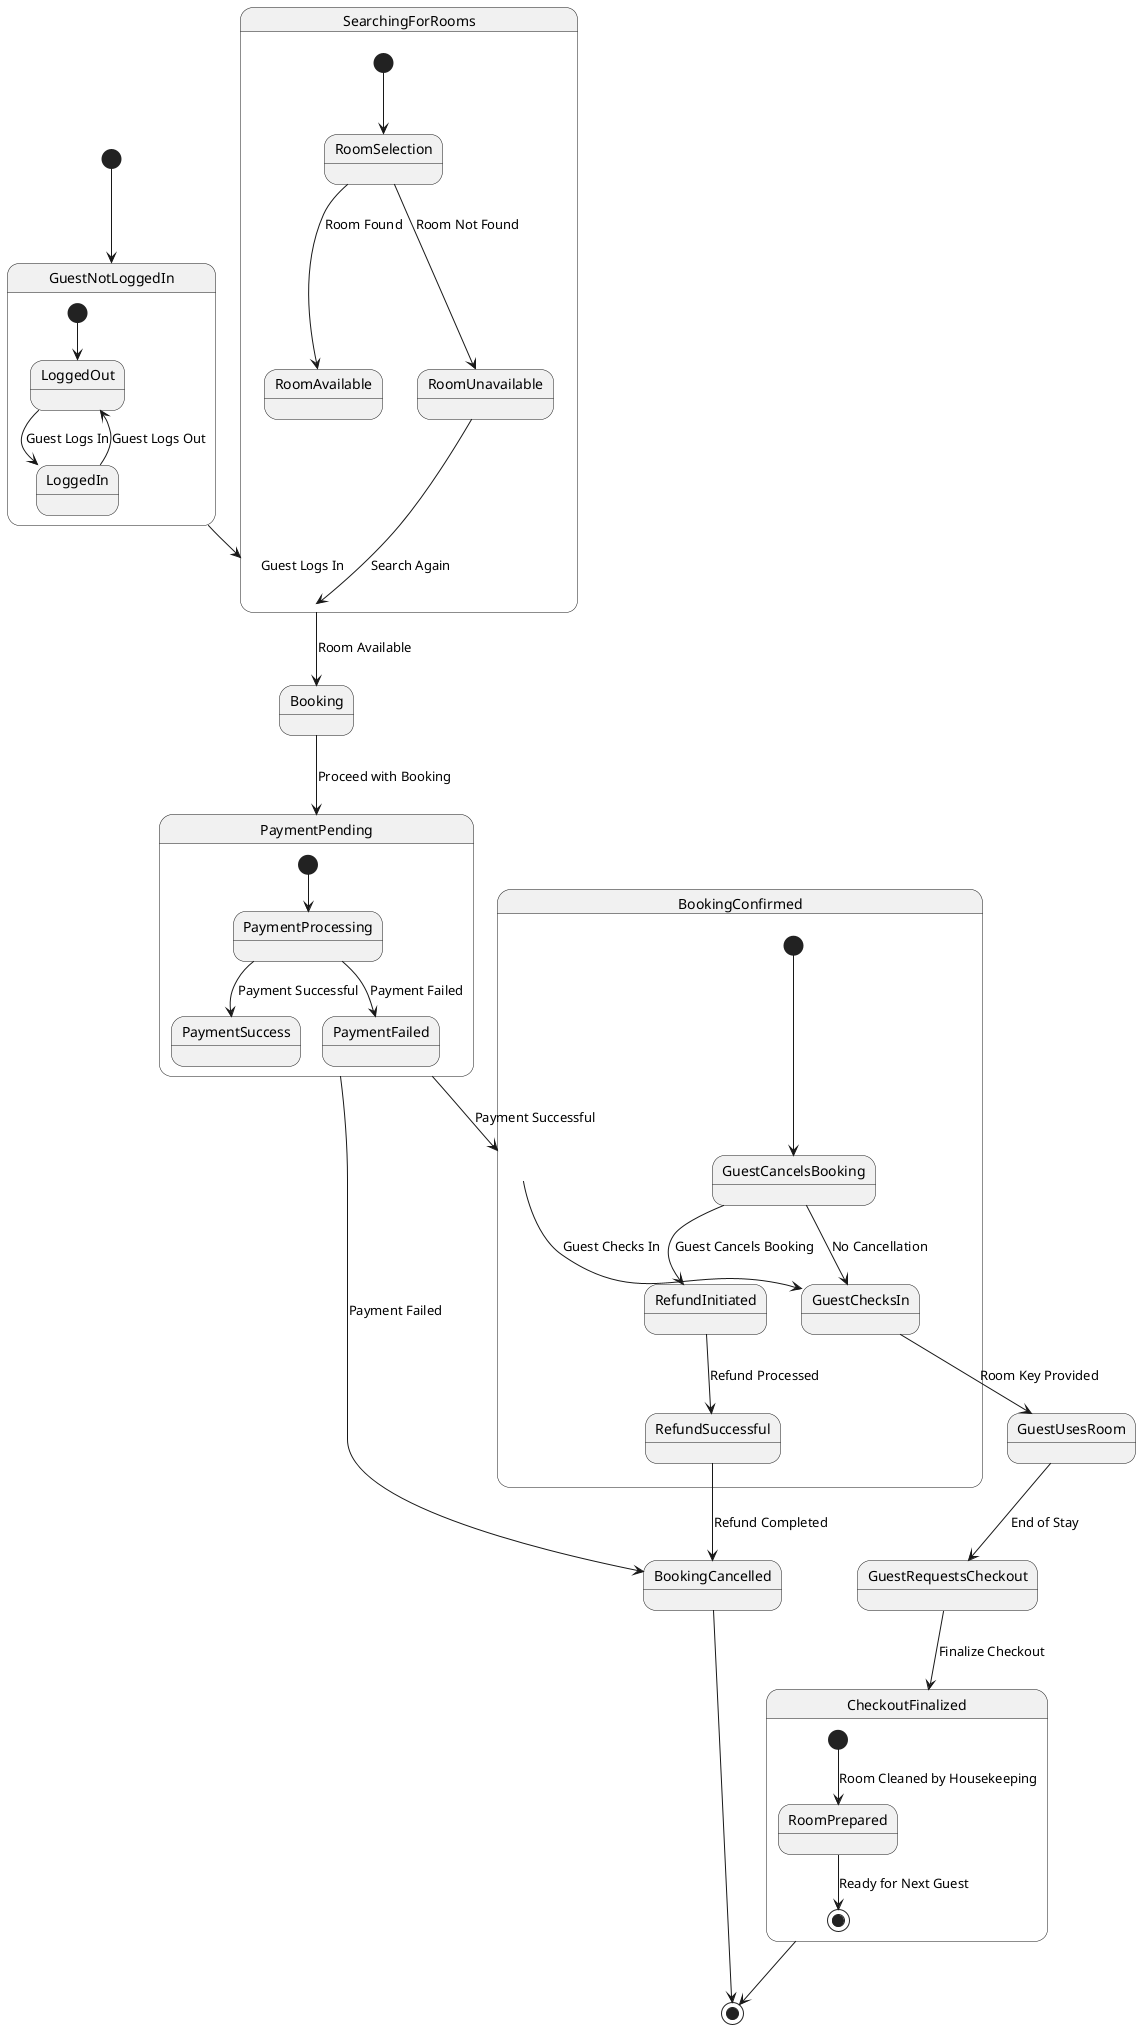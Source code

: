 @startuml
[*] --> GuestNotLoggedIn

state GuestNotLoggedIn {
    [*] --> LoggedOut
    LoggedOut --> LoggedIn : Guest Logs In
    LoggedIn --> LoggedOut : Guest Logs Out
}

GuestNotLoggedIn --> SearchingForRooms : Guest Logs In

state SearchingForRooms {
    [*] --> RoomSelection
    RoomSelection --> RoomAvailable : Room Found
    RoomSelection --> RoomUnavailable : Room Not Found
    RoomUnavailable --> SearchingForRooms : Search Again
}

SearchingForRooms --> Booking : Room Available
Booking --> PaymentPending : Proceed with Booking

state PaymentPending {
    [*] --> PaymentProcessing
    PaymentProcessing --> PaymentSuccess : Payment Successful
    PaymentProcessing --> PaymentFailed : Payment Failed
}

PaymentPending --> BookingConfirmed : Payment Successful
PaymentPending --> BookingCancelled : Payment Failed

state BookingConfirmed {
    [*] --> GuestCancelsBooking
    GuestCancelsBooking --> RefundInitiated : Guest Cancels Booking
    RefundInitiated --> RefundSuccessful : Refund Processed
    RefundSuccessful --> BookingCancelled : Refund Completed
    GuestCancelsBooking --> GuestChecksIn : No Cancellation
}

BookingConfirmed --> GuestChecksIn : Guest Checks In
GuestChecksIn --> GuestUsesRoom : Room Key Provided
GuestUsesRoom --> GuestRequestsCheckout : End of Stay
GuestRequestsCheckout --> CheckoutFinalized : Finalize Checkout

state CheckoutFinalized {
    [*] --> RoomPrepared : Room Cleaned by Housekeeping
    RoomPrepared --> [*] : Ready for Next Guest
}

BookingCancelled --> [*]
CheckoutFinalized --> [*]

@enduml
